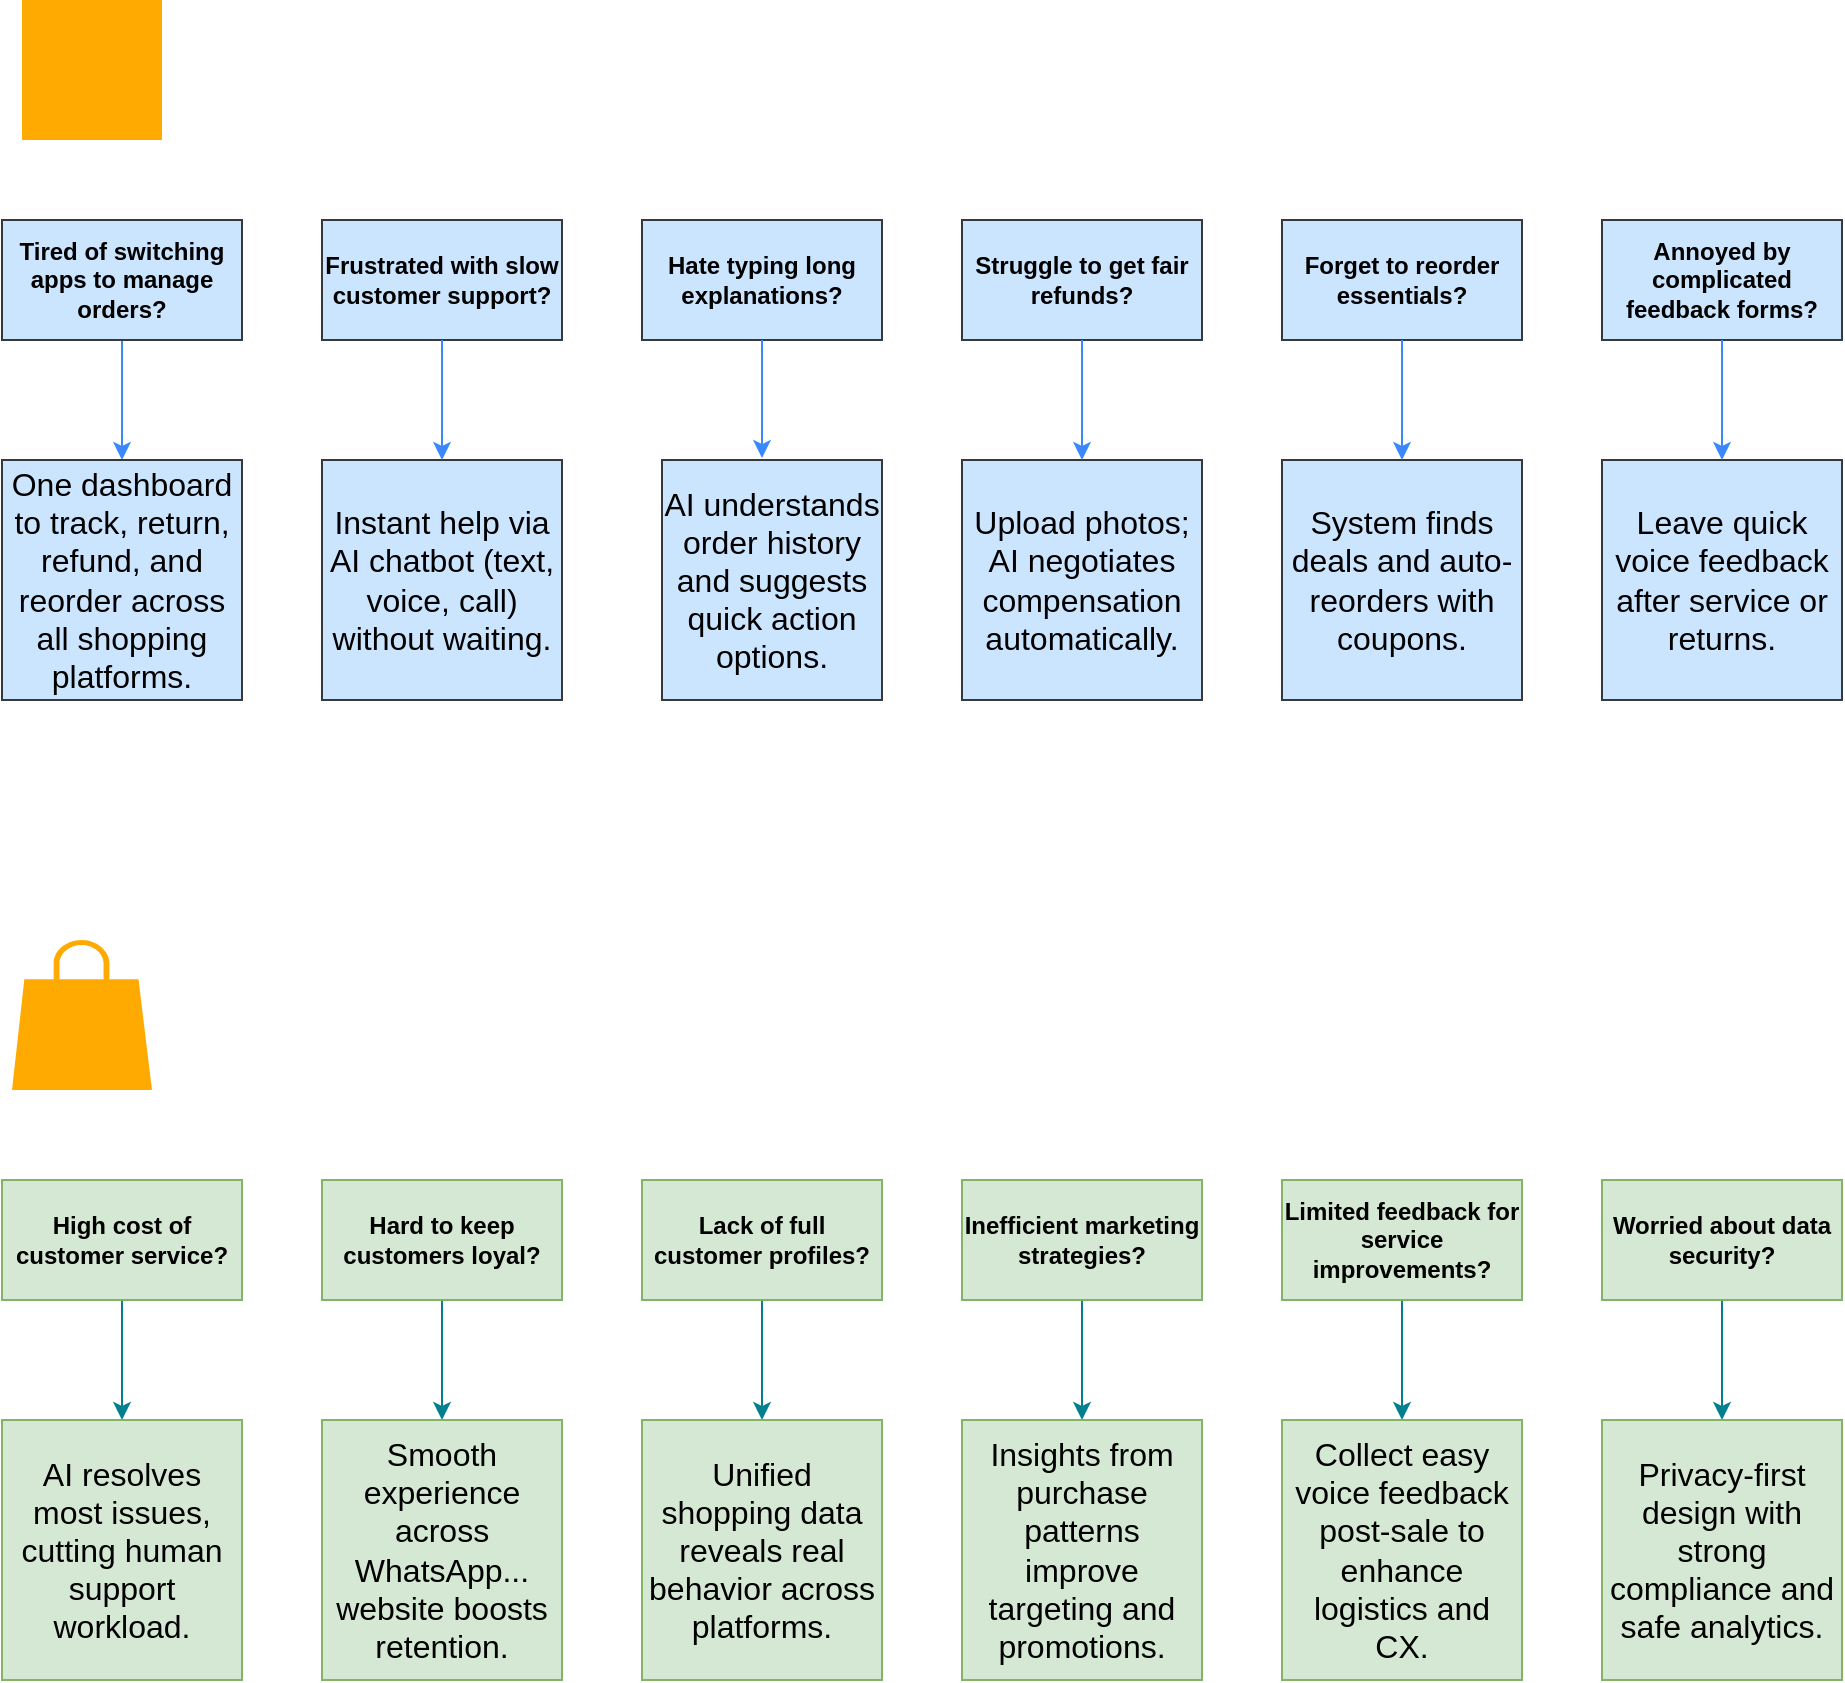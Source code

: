 <mxfile version="26.2.15">
  <diagram name="Page-1" id="5f0bae14-7c28-e335-631c-24af17079c00">
    <mxGraphModel dx="3146" dy="1582" grid="1" gridSize="10" guides="1" tooltips="1" connect="1" arrows="1" fold="1" page="1" pageScale="1" pageWidth="1100" pageHeight="850" background="none" math="0" shadow="0">
      <root>
        <mxCell id="0" />
        <mxCell id="1" parent="0" />
        <mxCell id="BtWcCWyOGhMTgnYpwfrt-2" value="&lt;span style=&quot;text-align: start; font-weight: 600;&quot; class=&quot;notion-enable-hover&quot; data-token-index=&quot;0&quot;&gt;Hate typing long explanations?&lt;/span&gt;" style="rounded=0;whiteSpace=wrap;html=1;fillColor=#cce5ff;strokeColor=#36393d;labelBackgroundColor=none;" parent="1" vertex="1">
          <mxGeometry x="-1840" y="40" width="120" height="60" as="geometry" />
        </mxCell>
        <mxCell id="BtWcCWyOGhMTgnYpwfrt-3" value="&lt;span style=&quot;font-style: normal; font-variant-caps: normal; letter-spacing: normal; orphans: auto; text-align: start; text-indent: 0px; text-transform: none; white-space: normal; widows: auto; word-spacing: 0px; -webkit-text-size-adjust: auto; -webkit-text-stroke-width: 0px; text-decoration: none; caret-color: rgb(0, 0, 0); color: rgb(0, 0, 0); font-weight: 600;&quot; class=&quot;notion-enable-hover&quot; data-token-index=&quot;0&quot;&gt;Frustrated with slow customer support?&lt;/span&gt;" style="rounded=0;whiteSpace=wrap;html=1;fillColor=#cce5ff;strokeColor=#36393d;labelBackgroundColor=none;" parent="1" vertex="1">
          <mxGeometry x="-2000" y="40" width="120" height="60" as="geometry" />
        </mxCell>
        <mxCell id="BtWcCWyOGhMTgnYpwfrt-61" value="" style="edgeStyle=orthogonalEdgeStyle;rounded=0;orthogonalLoop=1;jettySize=auto;html=1;strokeColor=light-dark(#3a88fe, #3fabb9);fontColor=#E4FDE1;fillColor=#F45B69;" parent="1" source="BtWcCWyOGhMTgnYpwfrt-4" target="BtWcCWyOGhMTgnYpwfrt-8" edge="1">
          <mxGeometry relative="1" as="geometry" />
        </mxCell>
        <mxCell id="BtWcCWyOGhMTgnYpwfrt-4" value="&lt;span style=&quot;text-align: start; font-weight: 600;&quot; class=&quot;notion-enable-hover&quot; data-token-index=&quot;0&quot;&gt;Tired of switching apps to manage orders?&lt;/span&gt;" style="rounded=0;whiteSpace=wrap;html=1;fillColor=#cce5ff;strokeColor=#36393d;labelBackgroundColor=none;" parent="1" vertex="1">
          <mxGeometry x="-2160" y="40" width="120" height="60" as="geometry" />
        </mxCell>
        <mxCell id="BtWcCWyOGhMTgnYpwfrt-5" value="&lt;span style=&quot;font-style: normal; font-variant-caps: normal; letter-spacing: normal; orphans: auto; text-align: start; text-indent: 0px; text-transform: none; white-space: normal; widows: auto; word-spacing: 0px; -webkit-text-size-adjust: auto; -webkit-text-stroke-width: 0px; text-decoration: none; caret-color: rgb(0, 0, 0); color: rgb(0, 0, 0); font-weight: 600;&quot; class=&quot;notion-enable-hover&quot; data-token-index=&quot;0&quot;&gt;Annoyed by complicated feedback forms?&lt;/span&gt;" style="rounded=0;whiteSpace=wrap;html=1;fillColor=#cce5ff;strokeColor=#36393d;labelBackgroundColor=none;" parent="1" vertex="1">
          <mxGeometry x="-1360" y="40" width="120" height="60" as="geometry" />
        </mxCell>
        <mxCell id="BtWcCWyOGhMTgnYpwfrt-6" value="&lt;span style=&quot;text-align: start; font-weight: 600;&quot; class=&quot;notion-enable-hover&quot; data-token-index=&quot;0&quot;&gt;Forget to reorder essentials?&lt;/span&gt;" style="rounded=0;whiteSpace=wrap;html=1;fillColor=#cce5ff;strokeColor=#36393d;labelBackgroundColor=none;" parent="1" vertex="1">
          <mxGeometry x="-1520" y="40" width="120" height="60" as="geometry" />
        </mxCell>
        <mxCell id="BtWcCWyOGhMTgnYpwfrt-7" value="&lt;span style=&quot;text-align: start; font-weight: 600;&quot; class=&quot;notion-enable-hover&quot; data-token-index=&quot;0&quot;&gt;Struggle to get fair refunds?&lt;/span&gt;" style="rounded=0;whiteSpace=wrap;html=1;fillColor=#cce5ff;strokeColor=#36393d;labelBackgroundColor=none;" parent="1" vertex="1">
          <mxGeometry x="-1680" y="40" width="120" height="60" as="geometry" />
        </mxCell>
        <mxCell id="BtWcCWyOGhMTgnYpwfrt-8" value="&lt;span style=&quot;font-style: normal; font-variant-caps: normal; font-weight: 400; letter-spacing: normal; orphans: auto; text-align: start; text-indent: 0px; text-transform: none; white-space: normal; widows: auto; word-spacing: 0px; -webkit-text-size-adjust: auto; -webkit-text-stroke-width: 0px; text-decoration: none; caret-color: rgb(0, 0, 0); color: rgb(0, 0, 0); font-size: medium; float: none; display: inline !important;&quot;&gt;One dashboard to track, return, refund, and reorder across all shopping platforms.&lt;/span&gt;" style="rounded=0;whiteSpace=wrap;html=1;fillColor=#cce5ff;strokeColor=#36393d;labelBackgroundColor=none;" parent="1" vertex="1">
          <mxGeometry x="-2160" y="160" width="120" height="120" as="geometry" />
        </mxCell>
        <mxCell id="BtWcCWyOGhMTgnYpwfrt-9" value="&lt;span style=&quot;text-align: start; font-size: medium;&quot;&gt;Instant help via AI chatbot (text, voice, call) without waiting.&lt;/span&gt;" style="rounded=0;whiteSpace=wrap;html=1;fillColor=#cce5ff;strokeColor=#36393d;labelBackgroundColor=none;" parent="1" vertex="1">
          <mxGeometry x="-2000" y="160" width="120" height="120" as="geometry" />
        </mxCell>
        <mxCell id="BtWcCWyOGhMTgnYpwfrt-10" value="&lt;span style=&quot;text-align: start; font-size: medium;&quot;&gt;AI understands order history and suggests quick action options.&lt;/span&gt;" style="rounded=0;whiteSpace=wrap;html=1;fillColor=#cce5ff;strokeColor=#36393d;labelBackgroundColor=none;" parent="1" vertex="1">
          <mxGeometry x="-1830" y="160" width="110" height="120" as="geometry" />
        </mxCell>
        <mxCell id="BtWcCWyOGhMTgnYpwfrt-11" value="&lt;span style=&quot;font-style: normal; font-variant-caps: normal; font-weight: 400; letter-spacing: normal; orphans: auto; text-align: start; text-indent: 0px; text-transform: none; white-space: normal; widows: auto; word-spacing: 0px; -webkit-text-size-adjust: auto; -webkit-text-stroke-width: 0px; text-decoration: none; caret-color: rgb(0, 0, 0); color: rgb(0, 0, 0); font-size: medium; float: none; display: inline !important;&quot;&gt;Upload photos; AI negotiates compensation automatically.&lt;/span&gt;" style="rounded=0;whiteSpace=wrap;html=1;fillColor=#cce5ff;strokeColor=#36393d;labelBackgroundColor=none;" parent="1" vertex="1">
          <mxGeometry x="-1680" y="160" width="120" height="120" as="geometry" />
        </mxCell>
        <mxCell id="BtWcCWyOGhMTgnYpwfrt-12" value="&lt;span style=&quot;text-align: start; font-size: medium;&quot;&gt;System finds deals and auto-reorders with coupons.&lt;/span&gt;" style="rounded=0;whiteSpace=wrap;html=1;fillColor=#cce5ff;strokeColor=#36393d;labelBackgroundColor=none;" parent="1" vertex="1">
          <mxGeometry x="-1520" y="160" width="120" height="120" as="geometry" />
        </mxCell>
        <mxCell id="BtWcCWyOGhMTgnYpwfrt-13" value="&lt;span style=&quot;text-align: start; font-size: medium;&quot;&gt;Leave quick voice feedback after service or returns.&lt;/span&gt;" style="rounded=0;whiteSpace=wrap;html=1;fillColor=#cce5ff;strokeColor=#36393d;labelBackgroundColor=none;" parent="1" vertex="1">
          <mxGeometry x="-1360" y="160" width="120" height="120" as="geometry" />
        </mxCell>
        <mxCell id="BtWcCWyOGhMTgnYpwfrt-26" value="" style="endArrow=classic;html=1;rounded=0;entryX=0.5;entryY=0;entryDx=0;entryDy=0;exitX=0.5;exitY=1;exitDx=0;exitDy=0;labelBackgroundColor=none;strokeColor=light-dark(#3a88fe, #babdc0);fontColor=default;fillColor=#cce5ff;" parent="1" source="BtWcCWyOGhMTgnYpwfrt-3" target="BtWcCWyOGhMTgnYpwfrt-9" edge="1">
          <mxGeometry width="50" height="50" relative="1" as="geometry">
            <mxPoint x="-1850" y="330" as="sourcePoint" />
            <mxPoint x="-1800" y="280" as="targetPoint" />
          </mxGeometry>
        </mxCell>
        <mxCell id="BtWcCWyOGhMTgnYpwfrt-27" value="" style="endArrow=classic;html=1;rounded=0;exitX=0.5;exitY=1;exitDx=0;exitDy=0;labelBackgroundColor=none;strokeColor=light-dark(#3a88fe, #babdc0);fontColor=default;fillColor=#cce5ff;" parent="1" source="BtWcCWyOGhMTgnYpwfrt-2" edge="1">
          <mxGeometry width="50" height="50" relative="1" as="geometry">
            <mxPoint x="-1850" y="330" as="sourcePoint" />
            <mxPoint x="-1780" y="159" as="targetPoint" />
          </mxGeometry>
        </mxCell>
        <mxCell id="BtWcCWyOGhMTgnYpwfrt-28" value="" style="endArrow=classic;html=1;rounded=0;exitX=0.5;exitY=1;exitDx=0;exitDy=0;labelBackgroundColor=none;strokeColor=light-dark(#3a88fe, #ededed);fontColor=default;fillColor=#cce5ff;" parent="1" source="BtWcCWyOGhMTgnYpwfrt-7" target="BtWcCWyOGhMTgnYpwfrt-11" edge="1">
          <mxGeometry width="50" height="50" relative="1" as="geometry">
            <mxPoint x="-1850" y="330" as="sourcePoint" />
            <mxPoint x="-1800" y="280" as="targetPoint" />
          </mxGeometry>
        </mxCell>
        <mxCell id="BtWcCWyOGhMTgnYpwfrt-29" value="" style="endArrow=classic;html=1;rounded=0;exitX=0.5;exitY=1;exitDx=0;exitDy=0;labelBackgroundColor=none;strokeColor=light-dark(#3a88fe, #babdc0);fontColor=default;fillColor=#cce5ff;" parent="1" source="BtWcCWyOGhMTgnYpwfrt-6" target="BtWcCWyOGhMTgnYpwfrt-12" edge="1">
          <mxGeometry width="50" height="50" relative="1" as="geometry">
            <mxPoint x="-1610" y="110" as="sourcePoint" />
            <mxPoint x="-1610" y="170" as="targetPoint" />
          </mxGeometry>
        </mxCell>
        <mxCell id="BtWcCWyOGhMTgnYpwfrt-30" value="" style="endArrow=classic;html=1;rounded=0;exitX=0.5;exitY=1;exitDx=0;exitDy=0;labelBackgroundColor=none;strokeColor=light-dark(#3a88fe, #ededed);fontColor=default;fillColor=#cce5ff;" parent="1" source="BtWcCWyOGhMTgnYpwfrt-5" target="BtWcCWyOGhMTgnYpwfrt-13" edge="1">
          <mxGeometry width="50" height="50" relative="1" as="geometry">
            <mxPoint x="-1600" y="120" as="sourcePoint" />
            <mxPoint x="-1600" y="180" as="targetPoint" />
          </mxGeometry>
        </mxCell>
        <mxCell id="BtWcCWyOGhMTgnYpwfrt-58" style="edgeStyle=orthogonalEdgeStyle;rounded=0;orthogonalLoop=1;jettySize=auto;html=1;exitX=0.5;exitY=1;exitDx=0;exitDy=0;entryX=0.5;entryY=0;entryDx=0;entryDy=0;strokeColor=#028090;fontColor=#E4FDE1;fillColor=#F45B69;" parent="1" source="BtWcCWyOGhMTgnYpwfrt-39" target="BtWcCWyOGhMTgnYpwfrt-52" edge="1">
          <mxGeometry relative="1" as="geometry" />
        </mxCell>
        <mxCell id="BtWcCWyOGhMTgnYpwfrt-39" value="&lt;span style=&quot;text-align: start; font-weight: 600;&quot; class=&quot;notion-enable-hover&quot; data-token-index=&quot;0&quot;&gt;Worried about data security?&lt;/span&gt;" style="rounded=0;whiteSpace=wrap;html=1;labelBackgroundColor=none;fillColor=#d5e8d4;strokeColor=#82b366;" parent="1" vertex="1">
          <mxGeometry x="-1360" y="520" width="120" height="60" as="geometry" />
        </mxCell>
        <mxCell id="BtWcCWyOGhMTgnYpwfrt-57" style="edgeStyle=orthogonalEdgeStyle;rounded=0;orthogonalLoop=1;jettySize=auto;html=1;exitX=0.5;exitY=1;exitDx=0;exitDy=0;strokeColor=#028090;fontColor=#E4FDE1;fillColor=#F45B69;" parent="1" source="BtWcCWyOGhMTgnYpwfrt-40" target="BtWcCWyOGhMTgnYpwfrt-51" edge="1">
          <mxGeometry relative="1" as="geometry" />
        </mxCell>
        <mxCell id="BtWcCWyOGhMTgnYpwfrt-40" value="&lt;span style=&quot;text-align: start; font-weight: 600;&quot; class=&quot;notion-enable-hover&quot; data-token-index=&quot;0&quot;&gt;Limited feedback for service improvements?&lt;/span&gt;" style="rounded=0;whiteSpace=wrap;html=1;labelBackgroundColor=none;fillColor=#d5e8d4;strokeColor=#82b366;" parent="1" vertex="1">
          <mxGeometry x="-1520" y="520" width="120" height="60" as="geometry" />
        </mxCell>
        <mxCell id="BtWcCWyOGhMTgnYpwfrt-56" style="edgeStyle=orthogonalEdgeStyle;rounded=0;orthogonalLoop=1;jettySize=auto;html=1;exitX=0.5;exitY=1;exitDx=0;exitDy=0;entryX=0.5;entryY=0;entryDx=0;entryDy=0;strokeColor=#028090;fontColor=#E4FDE1;fillColor=#F45B69;" parent="1" source="BtWcCWyOGhMTgnYpwfrt-41" target="BtWcCWyOGhMTgnYpwfrt-50" edge="1">
          <mxGeometry relative="1" as="geometry" />
        </mxCell>
        <mxCell id="BtWcCWyOGhMTgnYpwfrt-41" value="&lt;span style=&quot;text-align: start; font-weight: 600;&quot; class=&quot;notion-enable-hover&quot; data-token-index=&quot;0&quot;&gt;Inefficient marketing strategies?&lt;/span&gt;" style="rounded=0;whiteSpace=wrap;html=1;labelBackgroundColor=none;fillColor=#d5e8d4;strokeColor=#82b366;" parent="1" vertex="1">
          <mxGeometry x="-1680" y="520" width="120" height="60" as="geometry" />
        </mxCell>
        <mxCell id="BtWcCWyOGhMTgnYpwfrt-55" style="edgeStyle=orthogonalEdgeStyle;rounded=0;orthogonalLoop=1;jettySize=auto;html=1;exitX=0.5;exitY=1;exitDx=0;exitDy=0;entryX=0.5;entryY=0;entryDx=0;entryDy=0;strokeColor=#028090;fontColor=#E4FDE1;fillColor=#F45B69;" parent="1" source="BtWcCWyOGhMTgnYpwfrt-42" target="BtWcCWyOGhMTgnYpwfrt-49" edge="1">
          <mxGeometry relative="1" as="geometry" />
        </mxCell>
        <mxCell id="BtWcCWyOGhMTgnYpwfrt-42" value="&lt;span style=&quot;text-align: start; font-weight: 600;&quot; class=&quot;notion-enable-hover&quot; data-token-index=&quot;0&quot;&gt;Lack of full customer profiles?&lt;/span&gt;" style="rounded=0;whiteSpace=wrap;html=1;labelBackgroundColor=none;fillColor=#d5e8d4;strokeColor=#82b366;" parent="1" vertex="1">
          <mxGeometry x="-1840" y="520" width="120" height="60" as="geometry" />
        </mxCell>
        <mxCell id="BtWcCWyOGhMTgnYpwfrt-53" style="edgeStyle=orthogonalEdgeStyle;rounded=0;orthogonalLoop=1;jettySize=auto;html=1;exitX=0.5;exitY=1;exitDx=0;exitDy=0;entryX=0.5;entryY=0;entryDx=0;entryDy=0;strokeColor=#028090;fontColor=#E4FDE1;fillColor=#F45B69;" parent="1" source="BtWcCWyOGhMTgnYpwfrt-43" target="BtWcCWyOGhMTgnYpwfrt-47" edge="1">
          <mxGeometry relative="1" as="geometry" />
        </mxCell>
        <mxCell id="BtWcCWyOGhMTgnYpwfrt-43" value="&lt;span style=&quot;text-align: start; font-weight: 600;&quot; class=&quot;notion-enable-hover&quot; data-token-index=&quot;0&quot;&gt;Hard to keep customers loyal?&lt;/span&gt;" style="rounded=0;whiteSpace=wrap;html=1;labelBackgroundColor=none;fillColor=#d5e8d4;strokeColor=#82b366;" parent="1" vertex="1">
          <mxGeometry x="-2000" y="520" width="120" height="60" as="geometry" />
        </mxCell>
        <mxCell id="BtWcCWyOGhMTgnYpwfrt-54" style="edgeStyle=orthogonalEdgeStyle;rounded=0;orthogonalLoop=1;jettySize=auto;html=1;exitX=0.5;exitY=1;exitDx=0;exitDy=0;entryX=0.5;entryY=0;entryDx=0;entryDy=0;strokeColor=#028090;fontColor=#E4FDE1;fillColor=#F45B69;" parent="1" source="BtWcCWyOGhMTgnYpwfrt-44" target="BtWcCWyOGhMTgnYpwfrt-46" edge="1">
          <mxGeometry relative="1" as="geometry" />
        </mxCell>
        <mxCell id="BtWcCWyOGhMTgnYpwfrt-44" value="&lt;span style=&quot;text-align: start; font-weight: 600;&quot; class=&quot;notion-enable-hover&quot; data-token-index=&quot;0&quot;&gt;High cost of customer service?&lt;/span&gt;" style="rounded=0;whiteSpace=wrap;html=1;labelBackgroundColor=none;fillColor=#d5e8d4;strokeColor=#82b366;" parent="1" vertex="1">
          <mxGeometry x="-2160" y="520" width="120" height="60" as="geometry" />
        </mxCell>
        <mxCell id="BtWcCWyOGhMTgnYpwfrt-46" value="&lt;span style=&quot;font-style: normal; font-variant-caps: normal; font-weight: 400; letter-spacing: normal; orphans: auto; text-align: start; text-indent: 0px; text-transform: none; white-space: normal; widows: auto; word-spacing: 0px; -webkit-text-size-adjust: auto; -webkit-text-stroke-width: 0px; text-decoration: none; caret-color: rgb(0, 0, 0); color: rgb(0, 0, 0); font-size: medium; float: none; display: inline !important;&quot;&gt;AI resolves most issues, cutting human support workload.&lt;/span&gt;" style="rounded=0;whiteSpace=wrap;html=1;labelBackgroundColor=none;fillColor=#d5e8d4;strokeColor=#82b366;" parent="1" vertex="1">
          <mxGeometry x="-2160" y="640" width="120" height="130" as="geometry" />
        </mxCell>
        <mxCell id="BtWcCWyOGhMTgnYpwfrt-47" value="&lt;span style=&quot;font-style: normal; font-variant-caps: normal; font-weight: 400; letter-spacing: normal; orphans: auto; text-align: start; text-indent: 0px; text-transform: none; white-space: normal; widows: auto; word-spacing: 0px; -webkit-text-size-adjust: auto; -webkit-text-stroke-width: 0px; text-decoration: none; caret-color: rgb(0, 0, 0); color: rgb(0, 0, 0); font-size: medium; float: none; display: inline !important;&quot;&gt;Smooth experience across WhatsApp... website boosts retention.&lt;/span&gt;" style="rounded=0;whiteSpace=wrap;html=1;labelBackgroundColor=none;fillColor=#d5e8d4;strokeColor=#82b366;" parent="1" vertex="1">
          <mxGeometry x="-2000" y="640" width="120" height="130" as="geometry" />
        </mxCell>
        <mxCell id="BtWcCWyOGhMTgnYpwfrt-49" value="&lt;span style=&quot;font-style: normal; font-variant-caps: normal; font-weight: 400; letter-spacing: normal; orphans: auto; text-align: start; text-indent: 0px; text-transform: none; white-space: normal; widows: auto; word-spacing: 0px; -webkit-text-size-adjust: auto; -webkit-text-stroke-width: 0px; text-decoration: none; caret-color: rgb(0, 0, 0); color: rgb(0, 0, 0); font-size: medium; float: none; display: inline !important;&quot;&gt;Unified shopping data reveals real behavior across platforms.&lt;/span&gt;" style="rounded=0;whiteSpace=wrap;html=1;labelBackgroundColor=none;fillColor=#d5e8d4;strokeColor=#82b366;" parent="1" vertex="1">
          <mxGeometry x="-1840" y="640" width="120" height="130" as="geometry" />
        </mxCell>
        <mxCell id="BtWcCWyOGhMTgnYpwfrt-50" value="&lt;span style=&quot;font-style: normal; font-variant-caps: normal; font-weight: 400; letter-spacing: normal; orphans: auto; text-align: start; text-indent: 0px; text-transform: none; white-space: normal; widows: auto; word-spacing: 0px; -webkit-text-size-adjust: auto; -webkit-text-stroke-width: 0px; text-decoration: none; caret-color: rgb(0, 0, 0); color: rgb(0, 0, 0); font-size: medium; float: none; display: inline !important;&quot;&gt;Insights from purchase patterns improve targeting and promotions.&lt;/span&gt;" style="rounded=0;whiteSpace=wrap;html=1;labelBackgroundColor=none;fillColor=#d5e8d4;strokeColor=#82b366;" parent="1" vertex="1">
          <mxGeometry x="-1680" y="640" width="120" height="130" as="geometry" />
        </mxCell>
        <mxCell id="BtWcCWyOGhMTgnYpwfrt-51" value="&lt;span style=&quot;font-style: normal; font-variant-caps: normal; font-weight: 400; letter-spacing: normal; orphans: auto; text-align: start; text-indent: 0px; text-transform: none; white-space: normal; widows: auto; word-spacing: 0px; -webkit-text-size-adjust: auto; -webkit-text-stroke-width: 0px; text-decoration: none; caret-color: rgb(0, 0, 0); color: rgb(0, 0, 0); font-size: medium; float: none; display: inline !important;&quot;&gt;Collect easy voice feedback post-sale to enhance logistics and CX.&lt;/span&gt;" style="rounded=0;whiteSpace=wrap;html=1;labelBackgroundColor=none;fillColor=#d5e8d4;strokeColor=#82b366;" parent="1" vertex="1">
          <mxGeometry x="-1520" y="640" width="120" height="130" as="geometry" />
        </mxCell>
        <mxCell id="BtWcCWyOGhMTgnYpwfrt-52" value="&lt;span style=&quot;font-style: normal; font-variant-caps: normal; font-weight: 400; letter-spacing: normal; orphans: auto; text-align: start; text-indent: 0px; text-transform: none; white-space: normal; widows: auto; word-spacing: 0px; -webkit-text-size-adjust: auto; -webkit-text-stroke-width: 0px; text-decoration: none; caret-color: rgb(0, 0, 0); color: rgb(0, 0, 0); font-size: medium; float: none; display: inline !important;&quot;&gt;Privacy-first design with strong compliance and safe analytics.&lt;/span&gt;" style="rounded=0;whiteSpace=wrap;html=1;labelBackgroundColor=none;fillColor=#d5e8d4;strokeColor=#82b366;" parent="1" vertex="1">
          <mxGeometry x="-1360" y="640" width="120" height="130" as="geometry" />
        </mxCell>
        <mxCell id="BtWcCWyOGhMTgnYpwfrt-65" value="" style="points=[];aspect=fixed;html=1;align=center;shadow=0;dashed=0;fillColor=light-dark(#FFAA00,#E9690E);strokeColor=none;shape=mxgraph.alibaba_cloud.user;fontColor=#E4FDE1;" parent="1" vertex="1">
          <mxGeometry x="-2150" y="-70" width="70" height="70" as="geometry" />
        </mxCell>
        <mxCell id="BtWcCWyOGhMTgnYpwfrt-66" value="" style="sketch=0;pointerEvents=1;shadow=0;dashed=0;html=1;strokeColor=none;fillColor=light-dark(#FFAA00,#E9690E);labelPosition=center;verticalLabelPosition=bottom;verticalAlign=top;outlineConnect=0;align=center;shape=mxgraph.office.concepts.marketplace_shopping_bag;fontColor=#E4FDE1;" parent="1" vertex="1">
          <mxGeometry x="-2155" y="400" width="70" height="75" as="geometry" />
        </mxCell>
      </root>
    </mxGraphModel>
  </diagram>
</mxfile>

